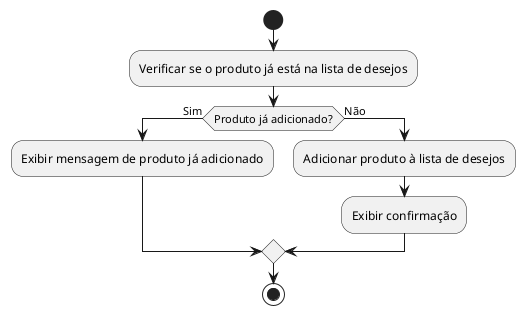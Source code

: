 @startuml
start

:Verificar se o produto já está na lista de desejos;
if (Produto já adicionado?) then (Sim)
  :Exibir mensagem de produto já adicionado;
else (Não)
  :Adicionar produto à lista de desejos;
  :Exibir confirmação;
endif

stop
@enduml